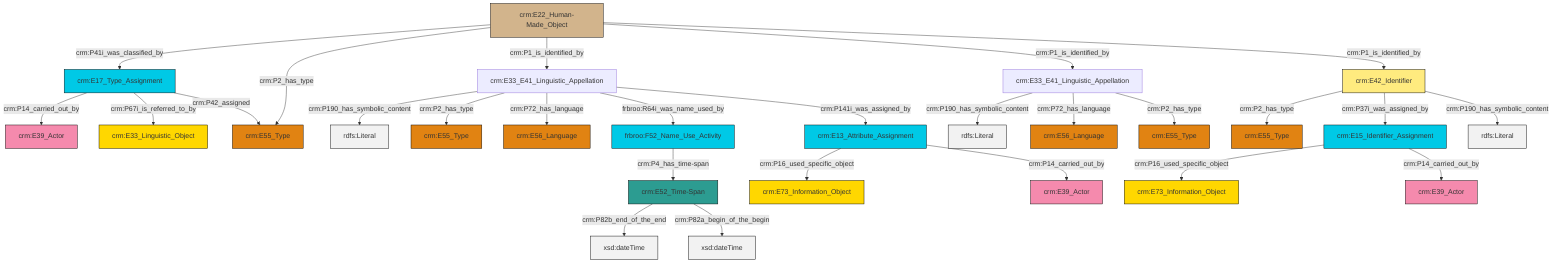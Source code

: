 graph TD
classDef Literal fill:#f2f2f2,stroke:#000000;
classDef CRM_Entity fill:#FFFFFF,stroke:#000000;
classDef Temporal_Entity fill:#00C9E6, stroke:#000000;
classDef Type fill:#E18312, stroke:#000000;
classDef Time-Span fill:#2C9C91, stroke:#000000;
classDef Appellation fill:#FFEB7F, stroke:#000000;
classDef Place fill:#008836, stroke:#000000;
classDef Persistent_Item fill:#B266B2, stroke:#000000;
classDef Conceptual_Object fill:#FFD700, stroke:#000000;
classDef Physical_Thing fill:#D2B48C, stroke:#000000;
classDef Actor fill:#f58aad, stroke:#000000;
classDef PC_Classes fill:#4ce600, stroke:#000000;
classDef Multi fill:#cccccc,stroke:#000000;

2["crm:E33_E41_Linguistic_Appellation"]:::Default -->|crm:P190_has_symbolic_content| 3[rdfs:Literal]:::Literal
2["crm:E33_E41_Linguistic_Appellation"]:::Default -->|crm:P2_has_type| 4["crm:E55_Type"]:::Type
5["crm:E22_Human-Made_Object"]:::Physical_Thing -->|crm:P41i_was_classified_by| 6["crm:E17_Type_Assignment"]:::Temporal_Entity
5["crm:E22_Human-Made_Object"]:::Physical_Thing -->|crm:P2_has_type| 7["crm:E55_Type"]:::Type
8["crm:E42_Identifier"]:::Appellation -->|crm:P2_has_type| 9["crm:E55_Type"]:::Type
0["frbroo:F52_Name_Use_Activity"]:::Temporal_Entity -->|crm:P4_has_time-span| 10["crm:E52_Time-Span"]:::Time-Span
2["crm:E33_E41_Linguistic_Appellation"]:::Default -->|crm:P72_has_language| 11["crm:E56_Language"]:::Type
6["crm:E17_Type_Assignment"]:::Temporal_Entity -->|crm:P14_carried_out_by| 12["crm:E39_Actor"]:::Actor
5["crm:E22_Human-Made_Object"]:::Physical_Thing -->|crm:P1_is_identified_by| 2["crm:E33_E41_Linguistic_Appellation"]:::Default
14["crm:E33_E41_Linguistic_Appellation"]:::Default -->|crm:P190_has_symbolic_content| 15[rdfs:Literal]:::Literal
5["crm:E22_Human-Made_Object"]:::Physical_Thing -->|crm:P1_is_identified_by| 14["crm:E33_E41_Linguistic_Appellation"]:::Default
23["crm:E15_Identifier_Assignment"]:::Temporal_Entity -->|crm:P16_used_specific_object| 20["crm:E73_Information_Object"]:::Conceptual_Object
2["crm:E33_E41_Linguistic_Appellation"]:::Default -->|frbroo:R64i_was_name_used_by| 0["frbroo:F52_Name_Use_Activity"]:::Temporal_Entity
8["crm:E42_Identifier"]:::Appellation -->|crm:P37i_was_assigned_by| 23["crm:E15_Identifier_Assignment"]:::Temporal_Entity
6["crm:E17_Type_Assignment"]:::Temporal_Entity -->|crm:P67i_is_referred_to_by| 28["crm:E33_Linguistic_Object"]:::Conceptual_Object
10["crm:E52_Time-Span"]:::Time-Span -->|crm:P82b_end_of_the_end| 30[xsd:dateTime]:::Literal
14["crm:E33_E41_Linguistic_Appellation"]:::Default -->|crm:P72_has_language| 31["crm:E56_Language"]:::Type
23["crm:E15_Identifier_Assignment"]:::Temporal_Entity -->|crm:P14_carried_out_by| 16["crm:E39_Actor"]:::Actor
5["crm:E22_Human-Made_Object"]:::Physical_Thing -->|crm:P1_is_identified_by| 8["crm:E42_Identifier"]:::Appellation
35["crm:E13_Attribute_Assignment"]:::Temporal_Entity -->|crm:P16_used_specific_object| 25["crm:E73_Information_Object"]:::Conceptual_Object
8["crm:E42_Identifier"]:::Appellation -->|crm:P190_has_symbolic_content| 37[rdfs:Literal]:::Literal
2["crm:E33_E41_Linguistic_Appellation"]:::Default -->|crm:P141i_was_assigned_by| 35["crm:E13_Attribute_Assignment"]:::Temporal_Entity
14["crm:E33_E41_Linguistic_Appellation"]:::Default -->|crm:P2_has_type| 39["crm:E55_Type"]:::Type
6["crm:E17_Type_Assignment"]:::Temporal_Entity -->|crm:P42_assigned| 7["crm:E55_Type"]:::Type
35["crm:E13_Attribute_Assignment"]:::Temporal_Entity -->|crm:P14_carried_out_by| 18["crm:E39_Actor"]:::Actor
10["crm:E52_Time-Span"]:::Time-Span -->|crm:P82a_begin_of_the_begin| 47[xsd:dateTime]:::Literal